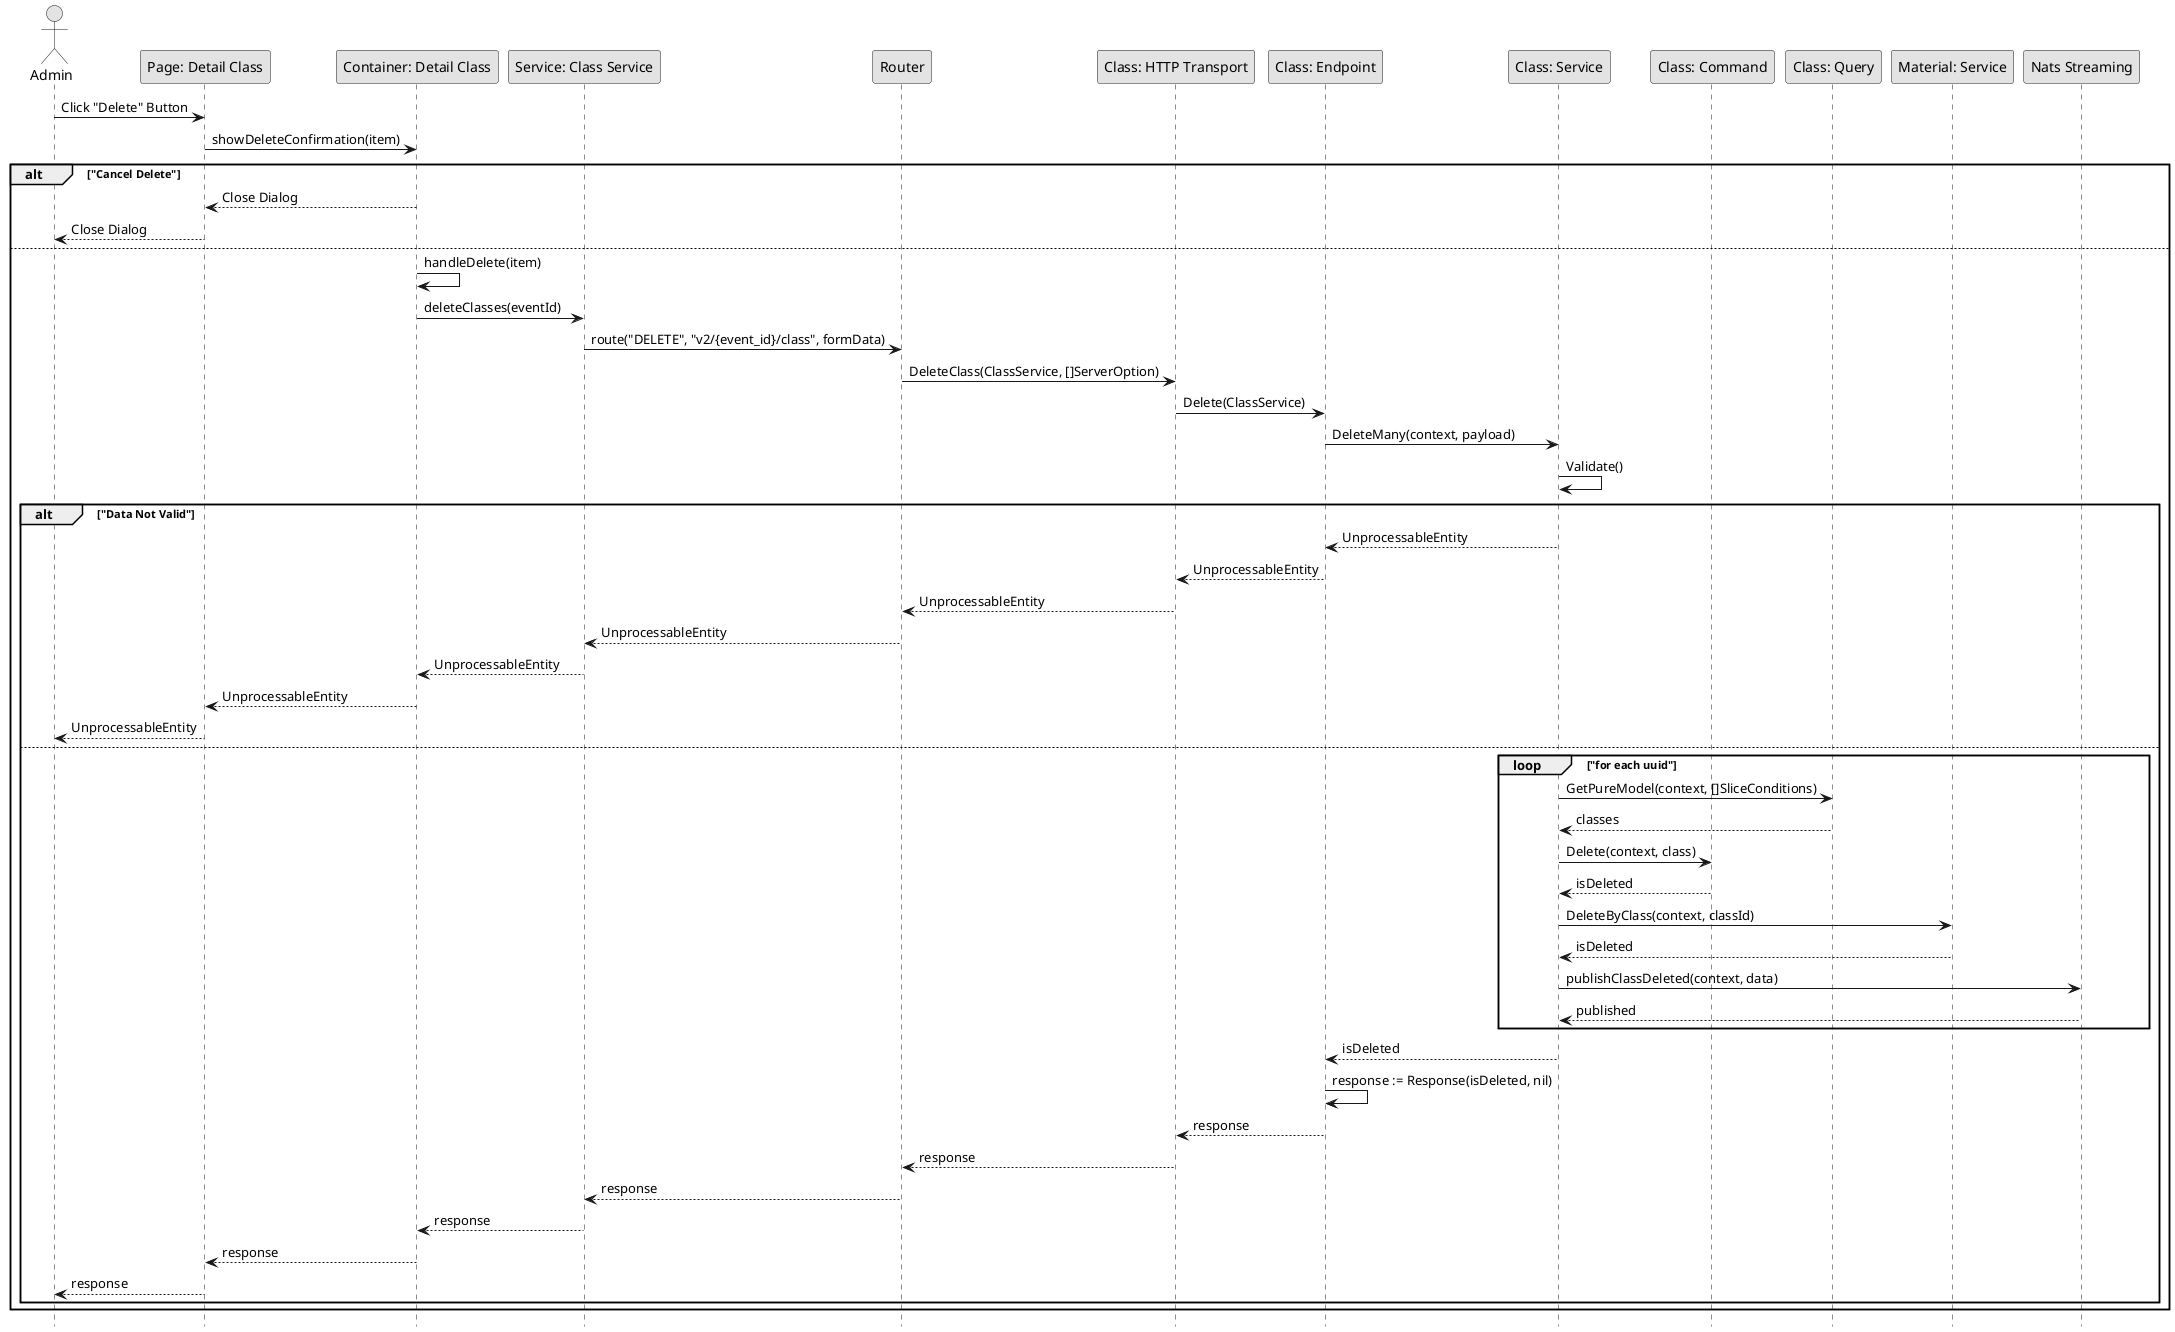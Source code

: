 @startuml DeleteClass

skinparam Monochrome true
skinparam Shadowing false
hide footbox

actor Admin
participant "Page: Detail Class" as DetailClassPage
participant "Container: Detail Class" as DetailClassContainer
participant "Service: Class Service" as FEClassService
participant "Router" as Router
participant "Class: HTTP Transport" as ClassHTTPTransport
participant "Class: Endpoint" as ClassEndpoint
participant "Class: Service" as ClassService
participant "Class: Command" as ClassCommand
participant "Class: Query" as ClassQuery
participant "Material: Service" as MaterialService
participant "Nats Streaming" as NatsStreaming

Admin->DetailClassPage: Click "Delete" Button
DetailClassPage->DetailClassContainer: showDeleteConfirmation(item)

alt "Cancel Delete"
    DetailClassContainer-->DetailClassPage: Close Dialog
    DetailClassPage-->Admin: Close Dialog
else
    DetailClassContainer->DetailClassContainer: handleDelete(item)
    DetailClassContainer->FEClassService: deleteClasses(eventId)
    FEClassService->Router: route("DELETE", "v2/{event_id}/class", formData)
    Router->ClassHTTPTransport: DeleteClass(ClassService, []ServerOption)
    ClassHTTPTransport->ClassEndpoint: Delete(ClassService)
    ClassEndpoint->ClassService: DeleteMany(context, payload)
    ClassService->ClassService: Validate()

    alt "Data Not Valid"
        ClassService-->ClassEndpoint: UnprocessableEntity
        ClassEndpoint-->ClassHTTPTransport: UnprocessableEntity
        ClassHTTPTransport-->Router: UnprocessableEntity
        Router-->FEClassService: UnprocessableEntity
        FEClassService-->DetailClassContainer: UnprocessableEntity
        DetailClassContainer-->DetailClassPage: UnprocessableEntity
        DetailClassPage-->Admin: UnprocessableEntity
    else
        loop "for each uuid"
            ClassService->ClassQuery: GetPureModel(context, []SliceConditions)
            ClassQuery-->ClassService: classes

            ClassService->ClassCommand: Delete(context, class)
            ClassCommand-->ClassService: isDeleted

            ClassService->MaterialService: DeleteByClass(context, classId)
            MaterialService-->ClassService: isDeleted

            ClassService->NatsStreaming: publishClassDeleted(context, data)
            NatsStreaming-->ClassService: published
        end
        
        ClassService-->ClassEndpoint: isDeleted
        ClassEndpoint->ClassEndpoint: response := Response(isDeleted, nil)
        ClassEndpoint-->ClassHTTPTransport: response
        ClassHTTPTransport-->Router: response
        Router-->FEClassService: response
        FEClassService-->DetailClassContainer: response
        DetailClassContainer-->DetailClassPage: response
        DetailClassPage-->Admin: response
    end
end

@enduml